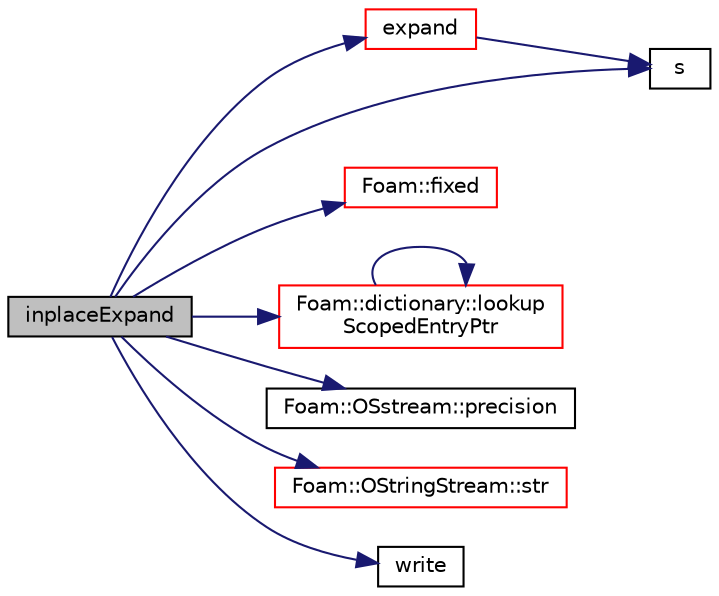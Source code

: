digraph "inplaceExpand"
{
  bgcolor="transparent";
  edge [fontname="Helvetica",fontsize="10",labelfontname="Helvetica",labelfontsize="10"];
  node [fontname="Helvetica",fontsize="10",shape=record];
  rankdir="LR";
  Node1 [label="inplaceExpand",height=0.2,width=0.4,color="black", fillcolor="grey75", style="filled", fontcolor="black"];
  Node1 -> Node2 [color="midnightblue",fontsize="10",style="solid",fontname="Helvetica"];
  Node2 [label="expand",height=0.2,width=0.4,color="red",URL="$a11027.html#ab41d029160c93b62b379cdbfbc2918a7",tooltip="Expand occurences of variables according to the mapping. "];
  Node2 -> Node3 [color="midnightblue",fontsize="10",style="solid",fontname="Helvetica"];
  Node3 [label="s",height=0.2,width=0.4,color="black",URL="$a04423.html#a6d6b99210a64ad23792eb7a3b0411c42"];
  Node1 -> Node4 [color="midnightblue",fontsize="10",style="solid",fontname="Helvetica"];
  Node4 [label="Foam::fixed",height=0.2,width=0.4,color="red",URL="$a10936.html#a45ee72182a882ba3b1b3ff5da976576c"];
  Node1 -> Node5 [color="midnightblue",fontsize="10",style="solid",fontname="Helvetica"];
  Node5 [label="Foam::dictionary::lookup\lScopedEntryPtr",height=0.2,width=0.4,color="red",URL="$a00532.html#a4bde2c3cb3a463f9e21f002fd07f2c8c",tooltip="Find and return an entry data stream pointer if present. "];
  Node5 -> Node5 [color="midnightblue",fontsize="10",style="solid",fontname="Helvetica"];
  Node1 -> Node6 [color="midnightblue",fontsize="10",style="solid",fontname="Helvetica"];
  Node6 [label="Foam::OSstream::precision",height=0.2,width=0.4,color="black",URL="$a01781.html#a27f092ced0bab73e8b77a1b633d430d2",tooltip="Get precision of output field. "];
  Node1 -> Node3 [color="midnightblue",fontsize="10",style="solid",fontname="Helvetica"];
  Node1 -> Node7 [color="midnightblue",fontsize="10",style="solid",fontname="Helvetica"];
  Node7 [label="Foam::OStringStream::str",height=0.2,width=0.4,color="red",URL="$a01783.html#a0bd251dfecae718a4c1568eb3d660697",tooltip="Return the string. "];
  Node1 -> Node8 [color="midnightblue",fontsize="10",style="solid",fontname="Helvetica"];
  Node8 [label="write",height=0.2,width=0.4,color="black",URL="$a03058.html#a8f30b3c2179b03a7acf273e9dea43342"];
}
